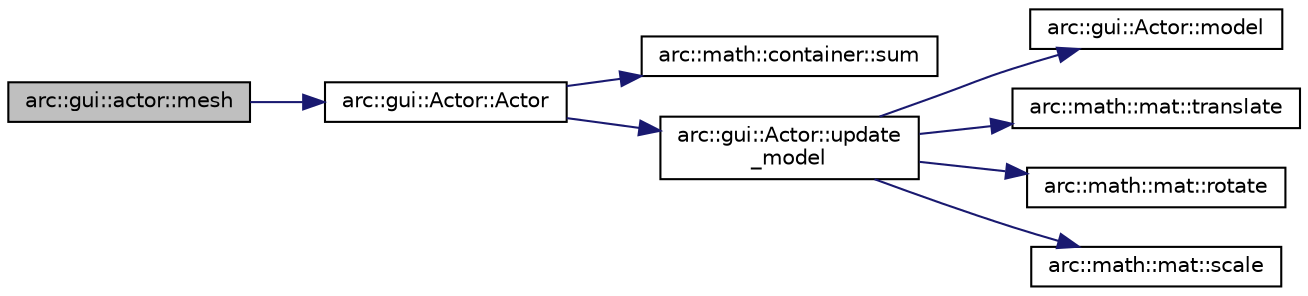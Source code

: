 digraph "arc::gui::actor::mesh"
{
  bgcolor="transparent";
  edge [fontname="Helvetica",fontsize="10",labelfontname="Helvetica",labelfontsize="10"];
  node [fontname="Helvetica",fontsize="10",shape=record];
  rankdir="LR";
  Node23 [label="arc::gui::actor::mesh",height=0.2,width=0.4,color="black", fillcolor="grey75", style="filled", fontcolor="black"];
  Node23 -> Node24 [color="midnightblue",fontsize="10",style="solid",fontname="Helvetica"];
  Node24 [label="arc::gui::Actor::Actor",height=0.2,width=0.4,color="black",URL="$classarc_1_1gui_1_1_actor.html#abbf65e45ffdaed893b610c1a19a075e2"];
  Node24 -> Node25 [color="midnightblue",fontsize="10",style="solid",fontname="Helvetica"];
  Node25 [label="arc::math::container::sum",height=0.2,width=0.4,color="black",URL="$namespacearc_1_1math_1_1container.html#af7a7e70fec2026804d07178e063a2236"];
  Node24 -> Node26 [color="midnightblue",fontsize="10",style="solid",fontname="Helvetica"];
  Node26 [label="arc::gui::Actor::update\l_model",height=0.2,width=0.4,color="black",URL="$classarc_1_1gui_1_1_actor.html#a514c9532cc9290852688eaac5817b32f"];
  Node26 -> Node27 [color="midnightblue",fontsize="10",style="solid",fontname="Helvetica"];
  Node27 [label="arc::gui::Actor::model",height=0.2,width=0.4,color="black",URL="$classarc_1_1gui_1_1_actor.html#a5251ce8de3e14f4b3daf9e2a7b771eee"];
  Node26 -> Node28 [color="midnightblue",fontsize="10",style="solid",fontname="Helvetica"];
  Node28 [label="arc::math::mat::translate",height=0.2,width=0.4,color="black",URL="$namespacearc_1_1math_1_1mat.html#a8df70b235035d723df62e4a418ac7e94"];
  Node26 -> Node29 [color="midnightblue",fontsize="10",style="solid",fontname="Helvetica"];
  Node29 [label="arc::math::mat::rotate",height=0.2,width=0.4,color="black",URL="$namespacearc_1_1math_1_1mat.html#acc6349295b1604d5cafa857f97469ed4"];
  Node26 -> Node30 [color="midnightblue",fontsize="10",style="solid",fontname="Helvetica"];
  Node30 [label="arc::math::mat::scale",height=0.2,width=0.4,color="black",URL="$namespacearc_1_1math_1_1mat.html#a4aaba718d91ea015418b66dc4f7a7a48"];
}
